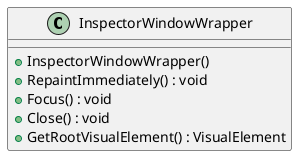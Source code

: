 @startuml
class InspectorWindowWrapper {
    + InspectorWindowWrapper()
    + RepaintImmediately() : void
    + Focus() : void
    + Close() : void
    + GetRootVisualElement() : VisualElement
}
@enduml
